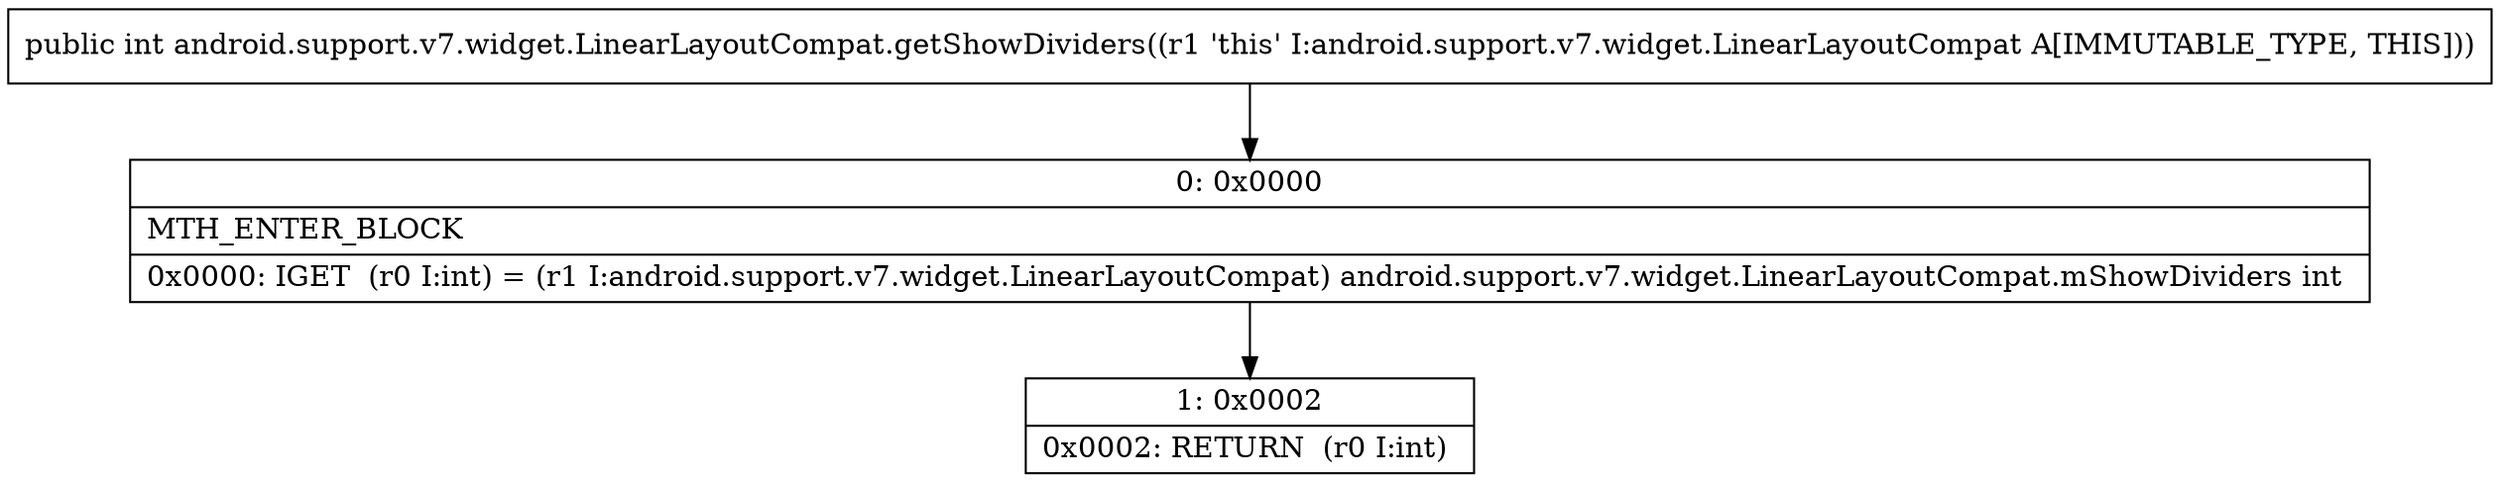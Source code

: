 digraph "CFG forandroid.support.v7.widget.LinearLayoutCompat.getShowDividers()I" {
Node_0 [shape=record,label="{0\:\ 0x0000|MTH_ENTER_BLOCK\l|0x0000: IGET  (r0 I:int) = (r1 I:android.support.v7.widget.LinearLayoutCompat) android.support.v7.widget.LinearLayoutCompat.mShowDividers int \l}"];
Node_1 [shape=record,label="{1\:\ 0x0002|0x0002: RETURN  (r0 I:int) \l}"];
MethodNode[shape=record,label="{public int android.support.v7.widget.LinearLayoutCompat.getShowDividers((r1 'this' I:android.support.v7.widget.LinearLayoutCompat A[IMMUTABLE_TYPE, THIS])) }"];
MethodNode -> Node_0;
Node_0 -> Node_1;
}

